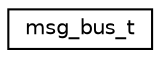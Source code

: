 digraph "Graphical Class Hierarchy"
{
 // LATEX_PDF_SIZE
  edge [fontname="Helvetica",fontsize="10",labelfontname="Helvetica",labelfontsize="10"];
  node [fontname="Helvetica",fontsize="10",shape=record];
  rankdir="LR";
  Node0 [label="msg_bus_t",height=0.2,width=0.4,color="black", fillcolor="white", style="filled",URL="$structmsg__bus__t.html",tooltip="A message bus is just a list of subscribers."];
}
